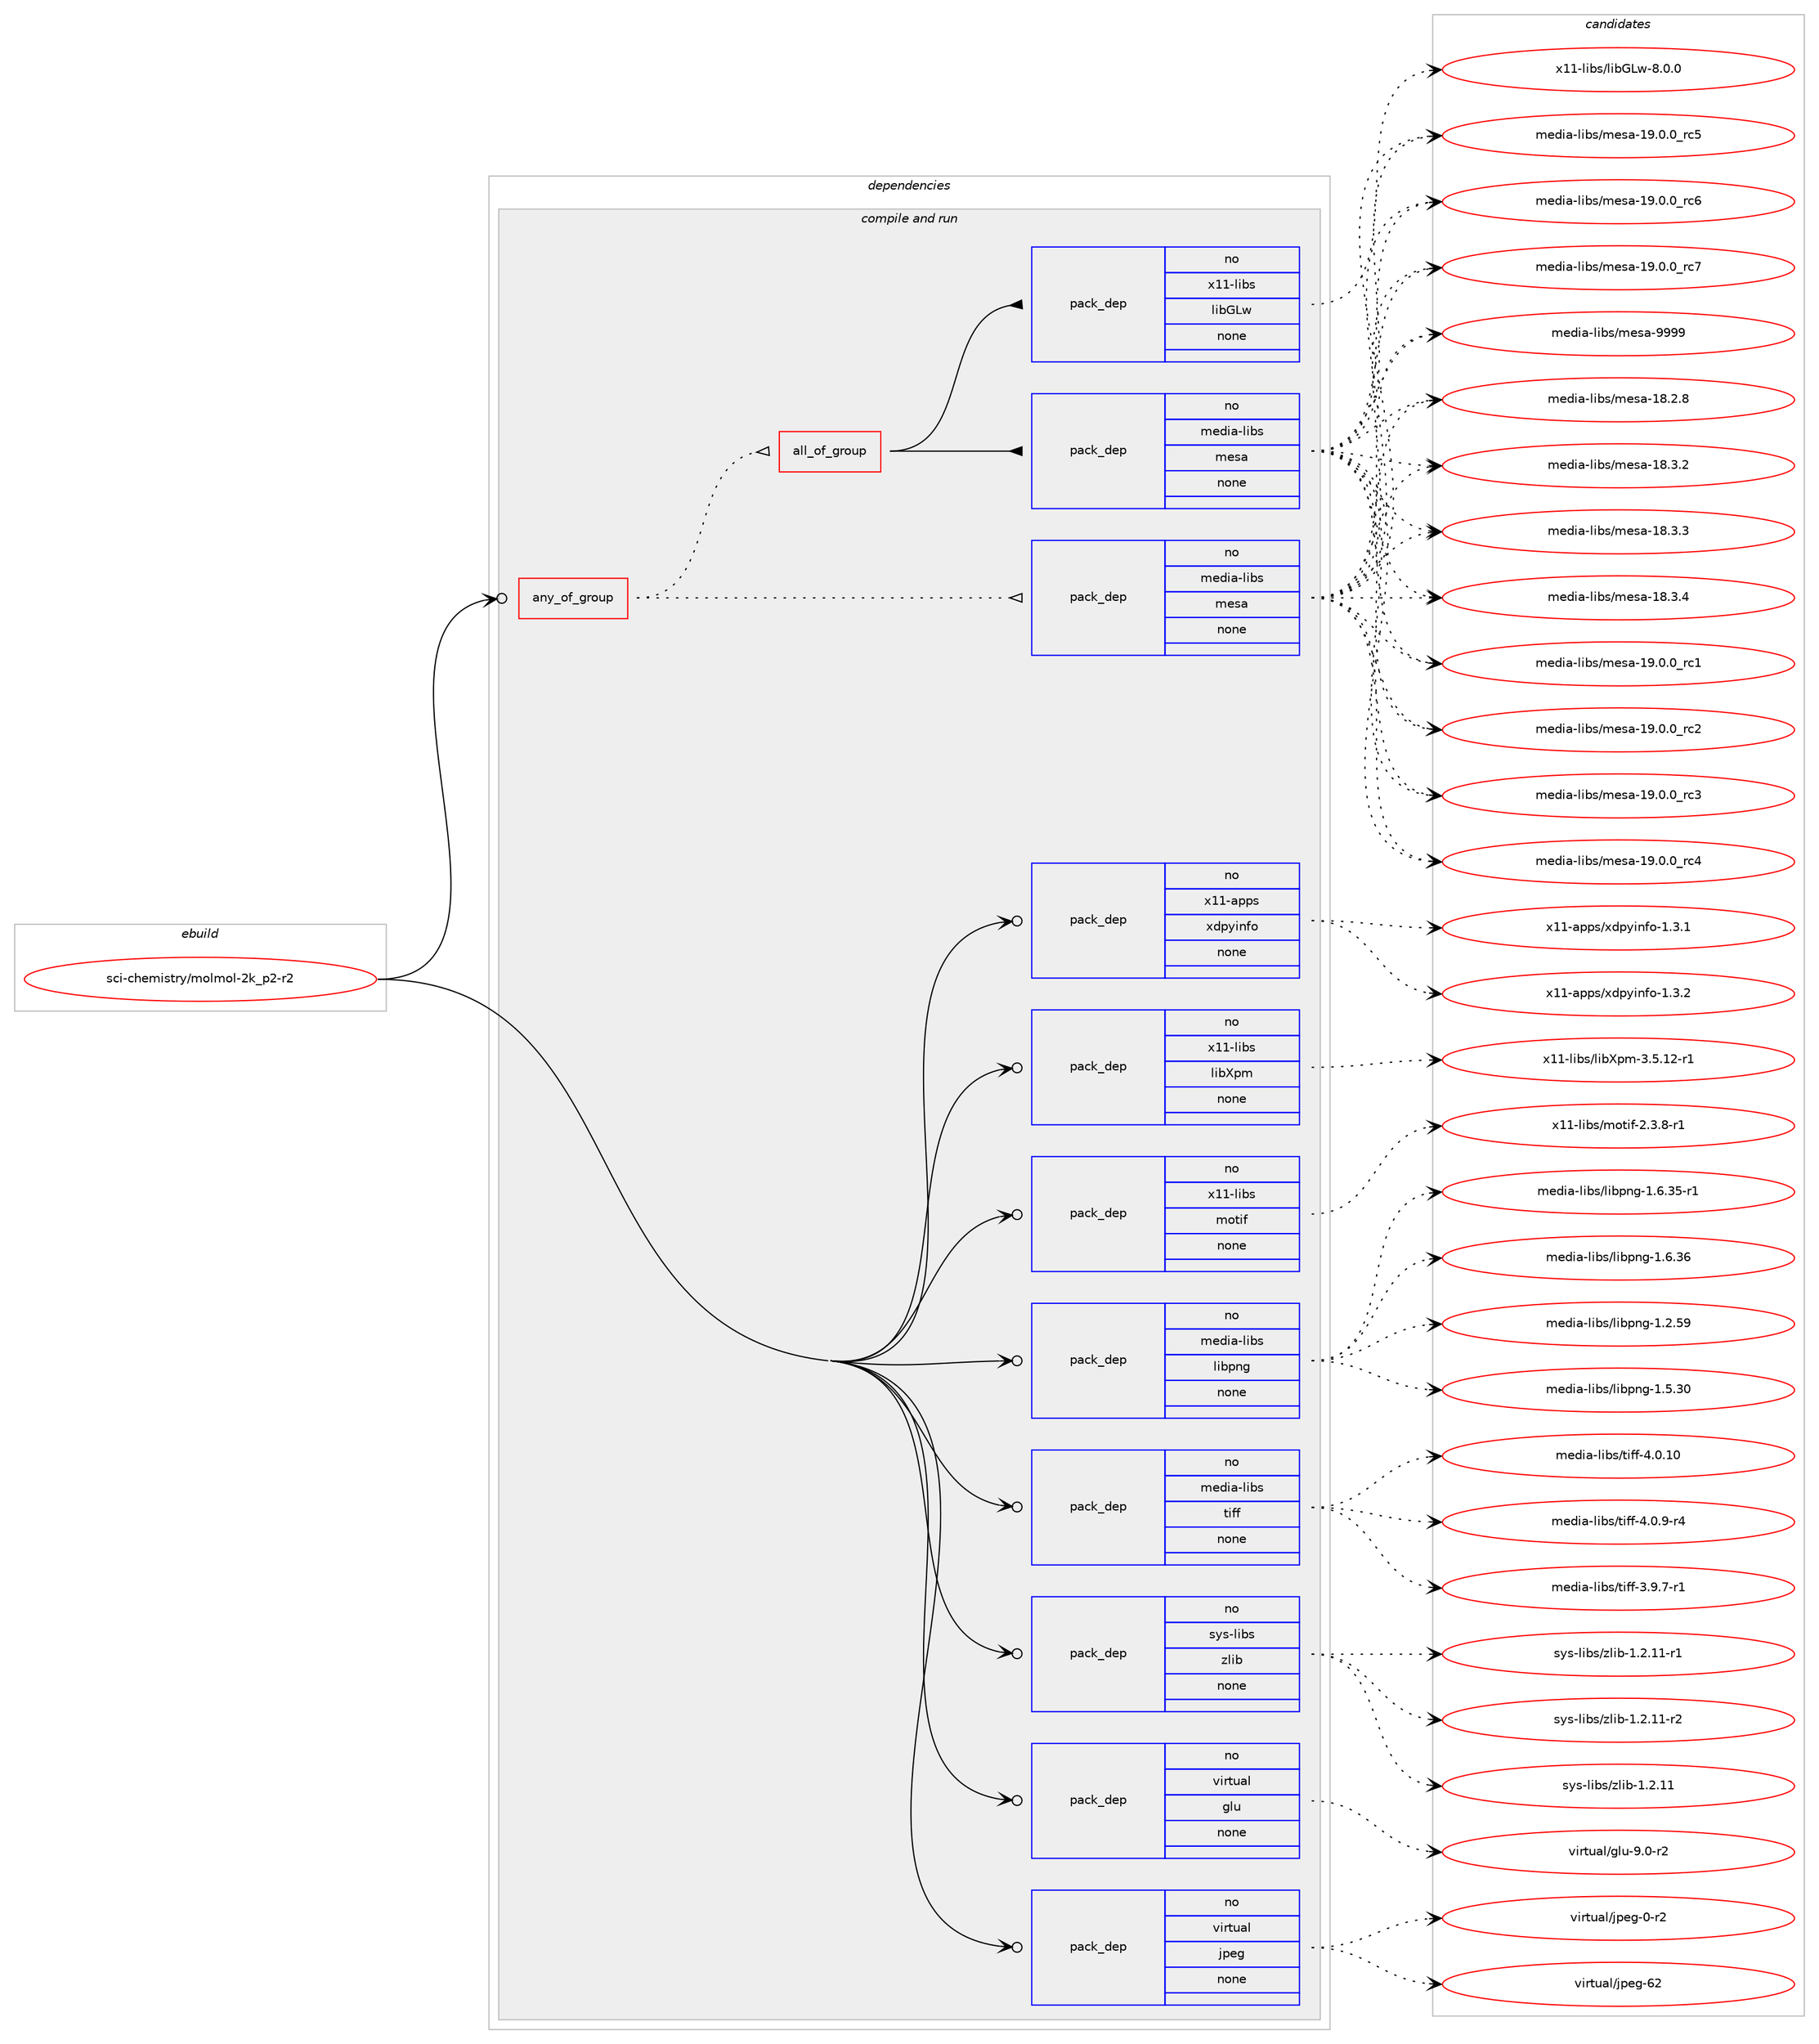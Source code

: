 digraph prolog {

# *************
# Graph options
# *************

newrank=true;
concentrate=true;
compound=true;
graph [rankdir=LR,fontname=Helvetica,fontsize=10,ranksep=1.5];#, ranksep=2.5, nodesep=0.2];
edge  [arrowhead=vee];
node  [fontname=Helvetica,fontsize=10];

# **********
# The ebuild
# **********

subgraph cluster_leftcol {
color=gray;
rank=same;
label=<<i>ebuild</i>>;
id [label="sci-chemistry/molmol-2k_p2-r2", color=red, width=4, href="../sci-chemistry/molmol-2k_p2-r2.svg"];
}

# ****************
# The dependencies
# ****************

subgraph cluster_midcol {
color=gray;
label=<<i>dependencies</i>>;
subgraph cluster_compile {
fillcolor="#eeeeee";
style=filled;
label=<<i>compile</i>>;
}
subgraph cluster_compileandrun {
fillcolor="#eeeeee";
style=filled;
label=<<i>compile and run</i>>;
subgraph any26795 {
dependency1688306 [label=<<TABLE BORDER="0" CELLBORDER="1" CELLSPACING="0" CELLPADDING="4"><TR><TD CELLPADDING="10">any_of_group</TD></TR></TABLE>>, shape=none, color=red];subgraph all851 {
dependency1688307 [label=<<TABLE BORDER="0" CELLBORDER="1" CELLSPACING="0" CELLPADDING="4"><TR><TD CELLPADDING="10">all_of_group</TD></TR></TABLE>>, shape=none, color=red];subgraph pack1208203 {
dependency1688308 [label=<<TABLE BORDER="0" CELLBORDER="1" CELLSPACING="0" CELLPADDING="4" WIDTH="220"><TR><TD ROWSPAN="6" CELLPADDING="30">pack_dep</TD></TR><TR><TD WIDTH="110">no</TD></TR><TR><TD>media-libs</TD></TR><TR><TD>mesa</TD></TR><TR><TD>none</TD></TR><TR><TD></TD></TR></TABLE>>, shape=none, color=blue];
}
dependency1688307:e -> dependency1688308:w [weight=20,style="solid",arrowhead="inv"];
subgraph pack1208204 {
dependency1688309 [label=<<TABLE BORDER="0" CELLBORDER="1" CELLSPACING="0" CELLPADDING="4" WIDTH="220"><TR><TD ROWSPAN="6" CELLPADDING="30">pack_dep</TD></TR><TR><TD WIDTH="110">no</TD></TR><TR><TD>x11-libs</TD></TR><TR><TD>libGLw</TD></TR><TR><TD>none</TD></TR><TR><TD></TD></TR></TABLE>>, shape=none, color=blue];
}
dependency1688307:e -> dependency1688309:w [weight=20,style="solid",arrowhead="inv"];
}
dependency1688306:e -> dependency1688307:w [weight=20,style="dotted",arrowhead="oinv"];
subgraph pack1208205 {
dependency1688310 [label=<<TABLE BORDER="0" CELLBORDER="1" CELLSPACING="0" CELLPADDING="4" WIDTH="220"><TR><TD ROWSPAN="6" CELLPADDING="30">pack_dep</TD></TR><TR><TD WIDTH="110">no</TD></TR><TR><TD>media-libs</TD></TR><TR><TD>mesa</TD></TR><TR><TD>none</TD></TR><TR><TD></TD></TR></TABLE>>, shape=none, color=blue];
}
dependency1688306:e -> dependency1688310:w [weight=20,style="dotted",arrowhead="oinv"];
}
id:e -> dependency1688306:w [weight=20,style="solid",arrowhead="odotvee"];
subgraph pack1208206 {
dependency1688311 [label=<<TABLE BORDER="0" CELLBORDER="1" CELLSPACING="0" CELLPADDING="4" WIDTH="220"><TR><TD ROWSPAN="6" CELLPADDING="30">pack_dep</TD></TR><TR><TD WIDTH="110">no</TD></TR><TR><TD>media-libs</TD></TR><TR><TD>libpng</TD></TR><TR><TD>none</TD></TR><TR><TD></TD></TR></TABLE>>, shape=none, color=blue];
}
id:e -> dependency1688311:w [weight=20,style="solid",arrowhead="odotvee"];
subgraph pack1208207 {
dependency1688312 [label=<<TABLE BORDER="0" CELLBORDER="1" CELLSPACING="0" CELLPADDING="4" WIDTH="220"><TR><TD ROWSPAN="6" CELLPADDING="30">pack_dep</TD></TR><TR><TD WIDTH="110">no</TD></TR><TR><TD>media-libs</TD></TR><TR><TD>tiff</TD></TR><TR><TD>none</TD></TR><TR><TD></TD></TR></TABLE>>, shape=none, color=blue];
}
id:e -> dependency1688312:w [weight=20,style="solid",arrowhead="odotvee"];
subgraph pack1208208 {
dependency1688313 [label=<<TABLE BORDER="0" CELLBORDER="1" CELLSPACING="0" CELLPADDING="4" WIDTH="220"><TR><TD ROWSPAN="6" CELLPADDING="30">pack_dep</TD></TR><TR><TD WIDTH="110">no</TD></TR><TR><TD>sys-libs</TD></TR><TR><TD>zlib</TD></TR><TR><TD>none</TD></TR><TR><TD></TD></TR></TABLE>>, shape=none, color=blue];
}
id:e -> dependency1688313:w [weight=20,style="solid",arrowhead="odotvee"];
subgraph pack1208209 {
dependency1688314 [label=<<TABLE BORDER="0" CELLBORDER="1" CELLSPACING="0" CELLPADDING="4" WIDTH="220"><TR><TD ROWSPAN="6" CELLPADDING="30">pack_dep</TD></TR><TR><TD WIDTH="110">no</TD></TR><TR><TD>virtual</TD></TR><TR><TD>glu</TD></TR><TR><TD>none</TD></TR><TR><TD></TD></TR></TABLE>>, shape=none, color=blue];
}
id:e -> dependency1688314:w [weight=20,style="solid",arrowhead="odotvee"];
subgraph pack1208210 {
dependency1688315 [label=<<TABLE BORDER="0" CELLBORDER="1" CELLSPACING="0" CELLPADDING="4" WIDTH="220"><TR><TD ROWSPAN="6" CELLPADDING="30">pack_dep</TD></TR><TR><TD WIDTH="110">no</TD></TR><TR><TD>virtual</TD></TR><TR><TD>jpeg</TD></TR><TR><TD>none</TD></TR><TR><TD></TD></TR></TABLE>>, shape=none, color=blue];
}
id:e -> dependency1688315:w [weight=20,style="solid",arrowhead="odotvee"];
subgraph pack1208211 {
dependency1688316 [label=<<TABLE BORDER="0" CELLBORDER="1" CELLSPACING="0" CELLPADDING="4" WIDTH="220"><TR><TD ROWSPAN="6" CELLPADDING="30">pack_dep</TD></TR><TR><TD WIDTH="110">no</TD></TR><TR><TD>x11-apps</TD></TR><TR><TD>xdpyinfo</TD></TR><TR><TD>none</TD></TR><TR><TD></TD></TR></TABLE>>, shape=none, color=blue];
}
id:e -> dependency1688316:w [weight=20,style="solid",arrowhead="odotvee"];
subgraph pack1208212 {
dependency1688317 [label=<<TABLE BORDER="0" CELLBORDER="1" CELLSPACING="0" CELLPADDING="4" WIDTH="220"><TR><TD ROWSPAN="6" CELLPADDING="30">pack_dep</TD></TR><TR><TD WIDTH="110">no</TD></TR><TR><TD>x11-libs</TD></TR><TR><TD>libXpm</TD></TR><TR><TD>none</TD></TR><TR><TD></TD></TR></TABLE>>, shape=none, color=blue];
}
id:e -> dependency1688317:w [weight=20,style="solid",arrowhead="odotvee"];
subgraph pack1208213 {
dependency1688318 [label=<<TABLE BORDER="0" CELLBORDER="1" CELLSPACING="0" CELLPADDING="4" WIDTH="220"><TR><TD ROWSPAN="6" CELLPADDING="30">pack_dep</TD></TR><TR><TD WIDTH="110">no</TD></TR><TR><TD>x11-libs</TD></TR><TR><TD>motif</TD></TR><TR><TD>none</TD></TR><TR><TD></TD></TR></TABLE>>, shape=none, color=blue];
}
id:e -> dependency1688318:w [weight=20,style="solid",arrowhead="odotvee"];
}
subgraph cluster_run {
fillcolor="#eeeeee";
style=filled;
label=<<i>run</i>>;
}
}

# **************
# The candidates
# **************

subgraph cluster_choices {
rank=same;
color=gray;
label=<<i>candidates</i>>;

subgraph choice1208203 {
color=black;
nodesep=1;
choice109101100105974510810598115471091011159745495646504656 [label="media-libs/mesa-18.2.8", color=red, width=4,href="../media-libs/mesa-18.2.8.svg"];
choice109101100105974510810598115471091011159745495646514650 [label="media-libs/mesa-18.3.2", color=red, width=4,href="../media-libs/mesa-18.3.2.svg"];
choice109101100105974510810598115471091011159745495646514651 [label="media-libs/mesa-18.3.3", color=red, width=4,href="../media-libs/mesa-18.3.3.svg"];
choice109101100105974510810598115471091011159745495646514652 [label="media-libs/mesa-18.3.4", color=red, width=4,href="../media-libs/mesa-18.3.4.svg"];
choice109101100105974510810598115471091011159745495746484648951149949 [label="media-libs/mesa-19.0.0_rc1", color=red, width=4,href="../media-libs/mesa-19.0.0_rc1.svg"];
choice109101100105974510810598115471091011159745495746484648951149950 [label="media-libs/mesa-19.0.0_rc2", color=red, width=4,href="../media-libs/mesa-19.0.0_rc2.svg"];
choice109101100105974510810598115471091011159745495746484648951149951 [label="media-libs/mesa-19.0.0_rc3", color=red, width=4,href="../media-libs/mesa-19.0.0_rc3.svg"];
choice109101100105974510810598115471091011159745495746484648951149952 [label="media-libs/mesa-19.0.0_rc4", color=red, width=4,href="../media-libs/mesa-19.0.0_rc4.svg"];
choice109101100105974510810598115471091011159745495746484648951149953 [label="media-libs/mesa-19.0.0_rc5", color=red, width=4,href="../media-libs/mesa-19.0.0_rc5.svg"];
choice109101100105974510810598115471091011159745495746484648951149954 [label="media-libs/mesa-19.0.0_rc6", color=red, width=4,href="../media-libs/mesa-19.0.0_rc6.svg"];
choice109101100105974510810598115471091011159745495746484648951149955 [label="media-libs/mesa-19.0.0_rc7", color=red, width=4,href="../media-libs/mesa-19.0.0_rc7.svg"];
choice10910110010597451081059811547109101115974557575757 [label="media-libs/mesa-9999", color=red, width=4,href="../media-libs/mesa-9999.svg"];
dependency1688308:e -> choice109101100105974510810598115471091011159745495646504656:w [style=dotted,weight="100"];
dependency1688308:e -> choice109101100105974510810598115471091011159745495646514650:w [style=dotted,weight="100"];
dependency1688308:e -> choice109101100105974510810598115471091011159745495646514651:w [style=dotted,weight="100"];
dependency1688308:e -> choice109101100105974510810598115471091011159745495646514652:w [style=dotted,weight="100"];
dependency1688308:e -> choice109101100105974510810598115471091011159745495746484648951149949:w [style=dotted,weight="100"];
dependency1688308:e -> choice109101100105974510810598115471091011159745495746484648951149950:w [style=dotted,weight="100"];
dependency1688308:e -> choice109101100105974510810598115471091011159745495746484648951149951:w [style=dotted,weight="100"];
dependency1688308:e -> choice109101100105974510810598115471091011159745495746484648951149952:w [style=dotted,weight="100"];
dependency1688308:e -> choice109101100105974510810598115471091011159745495746484648951149953:w [style=dotted,weight="100"];
dependency1688308:e -> choice109101100105974510810598115471091011159745495746484648951149954:w [style=dotted,weight="100"];
dependency1688308:e -> choice109101100105974510810598115471091011159745495746484648951149955:w [style=dotted,weight="100"];
dependency1688308:e -> choice10910110010597451081059811547109101115974557575757:w [style=dotted,weight="100"];
}
subgraph choice1208204 {
color=black;
nodesep=1;
choice1204949451081059811547108105987176119455646484648 [label="x11-libs/libGLw-8.0.0", color=red, width=4,href="../x11-libs/libGLw-8.0.0.svg"];
dependency1688309:e -> choice1204949451081059811547108105987176119455646484648:w [style=dotted,weight="100"];
}
subgraph choice1208205 {
color=black;
nodesep=1;
choice109101100105974510810598115471091011159745495646504656 [label="media-libs/mesa-18.2.8", color=red, width=4,href="../media-libs/mesa-18.2.8.svg"];
choice109101100105974510810598115471091011159745495646514650 [label="media-libs/mesa-18.3.2", color=red, width=4,href="../media-libs/mesa-18.3.2.svg"];
choice109101100105974510810598115471091011159745495646514651 [label="media-libs/mesa-18.3.3", color=red, width=4,href="../media-libs/mesa-18.3.3.svg"];
choice109101100105974510810598115471091011159745495646514652 [label="media-libs/mesa-18.3.4", color=red, width=4,href="../media-libs/mesa-18.3.4.svg"];
choice109101100105974510810598115471091011159745495746484648951149949 [label="media-libs/mesa-19.0.0_rc1", color=red, width=4,href="../media-libs/mesa-19.0.0_rc1.svg"];
choice109101100105974510810598115471091011159745495746484648951149950 [label="media-libs/mesa-19.0.0_rc2", color=red, width=4,href="../media-libs/mesa-19.0.0_rc2.svg"];
choice109101100105974510810598115471091011159745495746484648951149951 [label="media-libs/mesa-19.0.0_rc3", color=red, width=4,href="../media-libs/mesa-19.0.0_rc3.svg"];
choice109101100105974510810598115471091011159745495746484648951149952 [label="media-libs/mesa-19.0.0_rc4", color=red, width=4,href="../media-libs/mesa-19.0.0_rc4.svg"];
choice109101100105974510810598115471091011159745495746484648951149953 [label="media-libs/mesa-19.0.0_rc5", color=red, width=4,href="../media-libs/mesa-19.0.0_rc5.svg"];
choice109101100105974510810598115471091011159745495746484648951149954 [label="media-libs/mesa-19.0.0_rc6", color=red, width=4,href="../media-libs/mesa-19.0.0_rc6.svg"];
choice109101100105974510810598115471091011159745495746484648951149955 [label="media-libs/mesa-19.0.0_rc7", color=red, width=4,href="../media-libs/mesa-19.0.0_rc7.svg"];
choice10910110010597451081059811547109101115974557575757 [label="media-libs/mesa-9999", color=red, width=4,href="../media-libs/mesa-9999.svg"];
dependency1688310:e -> choice109101100105974510810598115471091011159745495646504656:w [style=dotted,weight="100"];
dependency1688310:e -> choice109101100105974510810598115471091011159745495646514650:w [style=dotted,weight="100"];
dependency1688310:e -> choice109101100105974510810598115471091011159745495646514651:w [style=dotted,weight="100"];
dependency1688310:e -> choice109101100105974510810598115471091011159745495646514652:w [style=dotted,weight="100"];
dependency1688310:e -> choice109101100105974510810598115471091011159745495746484648951149949:w [style=dotted,weight="100"];
dependency1688310:e -> choice109101100105974510810598115471091011159745495746484648951149950:w [style=dotted,weight="100"];
dependency1688310:e -> choice109101100105974510810598115471091011159745495746484648951149951:w [style=dotted,weight="100"];
dependency1688310:e -> choice109101100105974510810598115471091011159745495746484648951149952:w [style=dotted,weight="100"];
dependency1688310:e -> choice109101100105974510810598115471091011159745495746484648951149953:w [style=dotted,weight="100"];
dependency1688310:e -> choice109101100105974510810598115471091011159745495746484648951149954:w [style=dotted,weight="100"];
dependency1688310:e -> choice109101100105974510810598115471091011159745495746484648951149955:w [style=dotted,weight="100"];
dependency1688310:e -> choice10910110010597451081059811547109101115974557575757:w [style=dotted,weight="100"];
}
subgraph choice1208206 {
color=black;
nodesep=1;
choice109101100105974510810598115471081059811211010345494650465357 [label="media-libs/libpng-1.2.59", color=red, width=4,href="../media-libs/libpng-1.2.59.svg"];
choice109101100105974510810598115471081059811211010345494653465148 [label="media-libs/libpng-1.5.30", color=red, width=4,href="../media-libs/libpng-1.5.30.svg"];
choice1091011001059745108105981154710810598112110103454946544651534511449 [label="media-libs/libpng-1.6.35-r1", color=red, width=4,href="../media-libs/libpng-1.6.35-r1.svg"];
choice109101100105974510810598115471081059811211010345494654465154 [label="media-libs/libpng-1.6.36", color=red, width=4,href="../media-libs/libpng-1.6.36.svg"];
dependency1688311:e -> choice109101100105974510810598115471081059811211010345494650465357:w [style=dotted,weight="100"];
dependency1688311:e -> choice109101100105974510810598115471081059811211010345494653465148:w [style=dotted,weight="100"];
dependency1688311:e -> choice1091011001059745108105981154710810598112110103454946544651534511449:w [style=dotted,weight="100"];
dependency1688311:e -> choice109101100105974510810598115471081059811211010345494654465154:w [style=dotted,weight="100"];
}
subgraph choice1208207 {
color=black;
nodesep=1;
choice109101100105974510810598115471161051021024551465746554511449 [label="media-libs/tiff-3.9.7-r1", color=red, width=4,href="../media-libs/tiff-3.9.7-r1.svg"];
choice1091011001059745108105981154711610510210245524648464948 [label="media-libs/tiff-4.0.10", color=red, width=4,href="../media-libs/tiff-4.0.10.svg"];
choice109101100105974510810598115471161051021024552464846574511452 [label="media-libs/tiff-4.0.9-r4", color=red, width=4,href="../media-libs/tiff-4.0.9-r4.svg"];
dependency1688312:e -> choice109101100105974510810598115471161051021024551465746554511449:w [style=dotted,weight="100"];
dependency1688312:e -> choice1091011001059745108105981154711610510210245524648464948:w [style=dotted,weight="100"];
dependency1688312:e -> choice109101100105974510810598115471161051021024552464846574511452:w [style=dotted,weight="100"];
}
subgraph choice1208208 {
color=black;
nodesep=1;
choice1151211154510810598115471221081059845494650464949 [label="sys-libs/zlib-1.2.11", color=red, width=4,href="../sys-libs/zlib-1.2.11.svg"];
choice11512111545108105981154712210810598454946504649494511449 [label="sys-libs/zlib-1.2.11-r1", color=red, width=4,href="../sys-libs/zlib-1.2.11-r1.svg"];
choice11512111545108105981154712210810598454946504649494511450 [label="sys-libs/zlib-1.2.11-r2", color=red, width=4,href="../sys-libs/zlib-1.2.11-r2.svg"];
dependency1688313:e -> choice1151211154510810598115471221081059845494650464949:w [style=dotted,weight="100"];
dependency1688313:e -> choice11512111545108105981154712210810598454946504649494511449:w [style=dotted,weight="100"];
dependency1688313:e -> choice11512111545108105981154712210810598454946504649494511450:w [style=dotted,weight="100"];
}
subgraph choice1208209 {
color=black;
nodesep=1;
choice1181051141161179710847103108117455746484511450 [label="virtual/glu-9.0-r2", color=red, width=4,href="../virtual/glu-9.0-r2.svg"];
dependency1688314:e -> choice1181051141161179710847103108117455746484511450:w [style=dotted,weight="100"];
}
subgraph choice1208210 {
color=black;
nodesep=1;
choice118105114116117971084710611210110345484511450 [label="virtual/jpeg-0-r2", color=red, width=4,href="../virtual/jpeg-0-r2.svg"];
choice1181051141161179710847106112101103455450 [label="virtual/jpeg-62", color=red, width=4,href="../virtual/jpeg-62.svg"];
dependency1688315:e -> choice118105114116117971084710611210110345484511450:w [style=dotted,weight="100"];
dependency1688315:e -> choice1181051141161179710847106112101103455450:w [style=dotted,weight="100"];
}
subgraph choice1208211 {
color=black;
nodesep=1;
choice1204949459711211211547120100112121105110102111454946514649 [label="x11-apps/xdpyinfo-1.3.1", color=red, width=4,href="../x11-apps/xdpyinfo-1.3.1.svg"];
choice1204949459711211211547120100112121105110102111454946514650 [label="x11-apps/xdpyinfo-1.3.2", color=red, width=4,href="../x11-apps/xdpyinfo-1.3.2.svg"];
dependency1688316:e -> choice1204949459711211211547120100112121105110102111454946514649:w [style=dotted,weight="100"];
dependency1688316:e -> choice1204949459711211211547120100112121105110102111454946514650:w [style=dotted,weight="100"];
}
subgraph choice1208212 {
color=black;
nodesep=1;
choice12049494510810598115471081059888112109455146534649504511449 [label="x11-libs/libXpm-3.5.12-r1", color=red, width=4,href="../x11-libs/libXpm-3.5.12-r1.svg"];
dependency1688317:e -> choice12049494510810598115471081059888112109455146534649504511449:w [style=dotted,weight="100"];
}
subgraph choice1208213 {
color=black;
nodesep=1;
choice12049494510810598115471091111161051024550465146564511449 [label="x11-libs/motif-2.3.8-r1", color=red, width=4,href="../x11-libs/motif-2.3.8-r1.svg"];
dependency1688318:e -> choice12049494510810598115471091111161051024550465146564511449:w [style=dotted,weight="100"];
}
}

}
